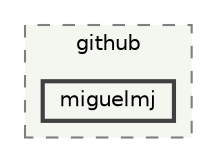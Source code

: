 digraph "src/main/java/com/github/miguelmj"
{
 // LATEX_PDF_SIZE
  bgcolor="transparent";
  edge [fontname=Helvetica,fontsize=10,labelfontname=Helvetica,labelfontsize=10];
  node [fontname=Helvetica,fontsize=10,shape=box,height=0.2,width=0.4];
  compound=true
  subgraph clusterdir_62d953a0ee0dc22e398a6d7d49149899 {
    graph [ bgcolor="#f4f6f0", pencolor="grey50", label="github", fontname=Helvetica,fontsize=10 style="filled,dashed", URL="dir_62d953a0ee0dc22e398a6d7d49149899.html",tooltip=""]
  dir_ed1e7aa9d8539527c2753acc022e9e0f [label="miguelmj", fillcolor="#f4f6f0", color="grey25", style="filled,bold", URL="dir_ed1e7aa9d8539527c2753acc022e9e0f.html",tooltip=""];
  }
}
